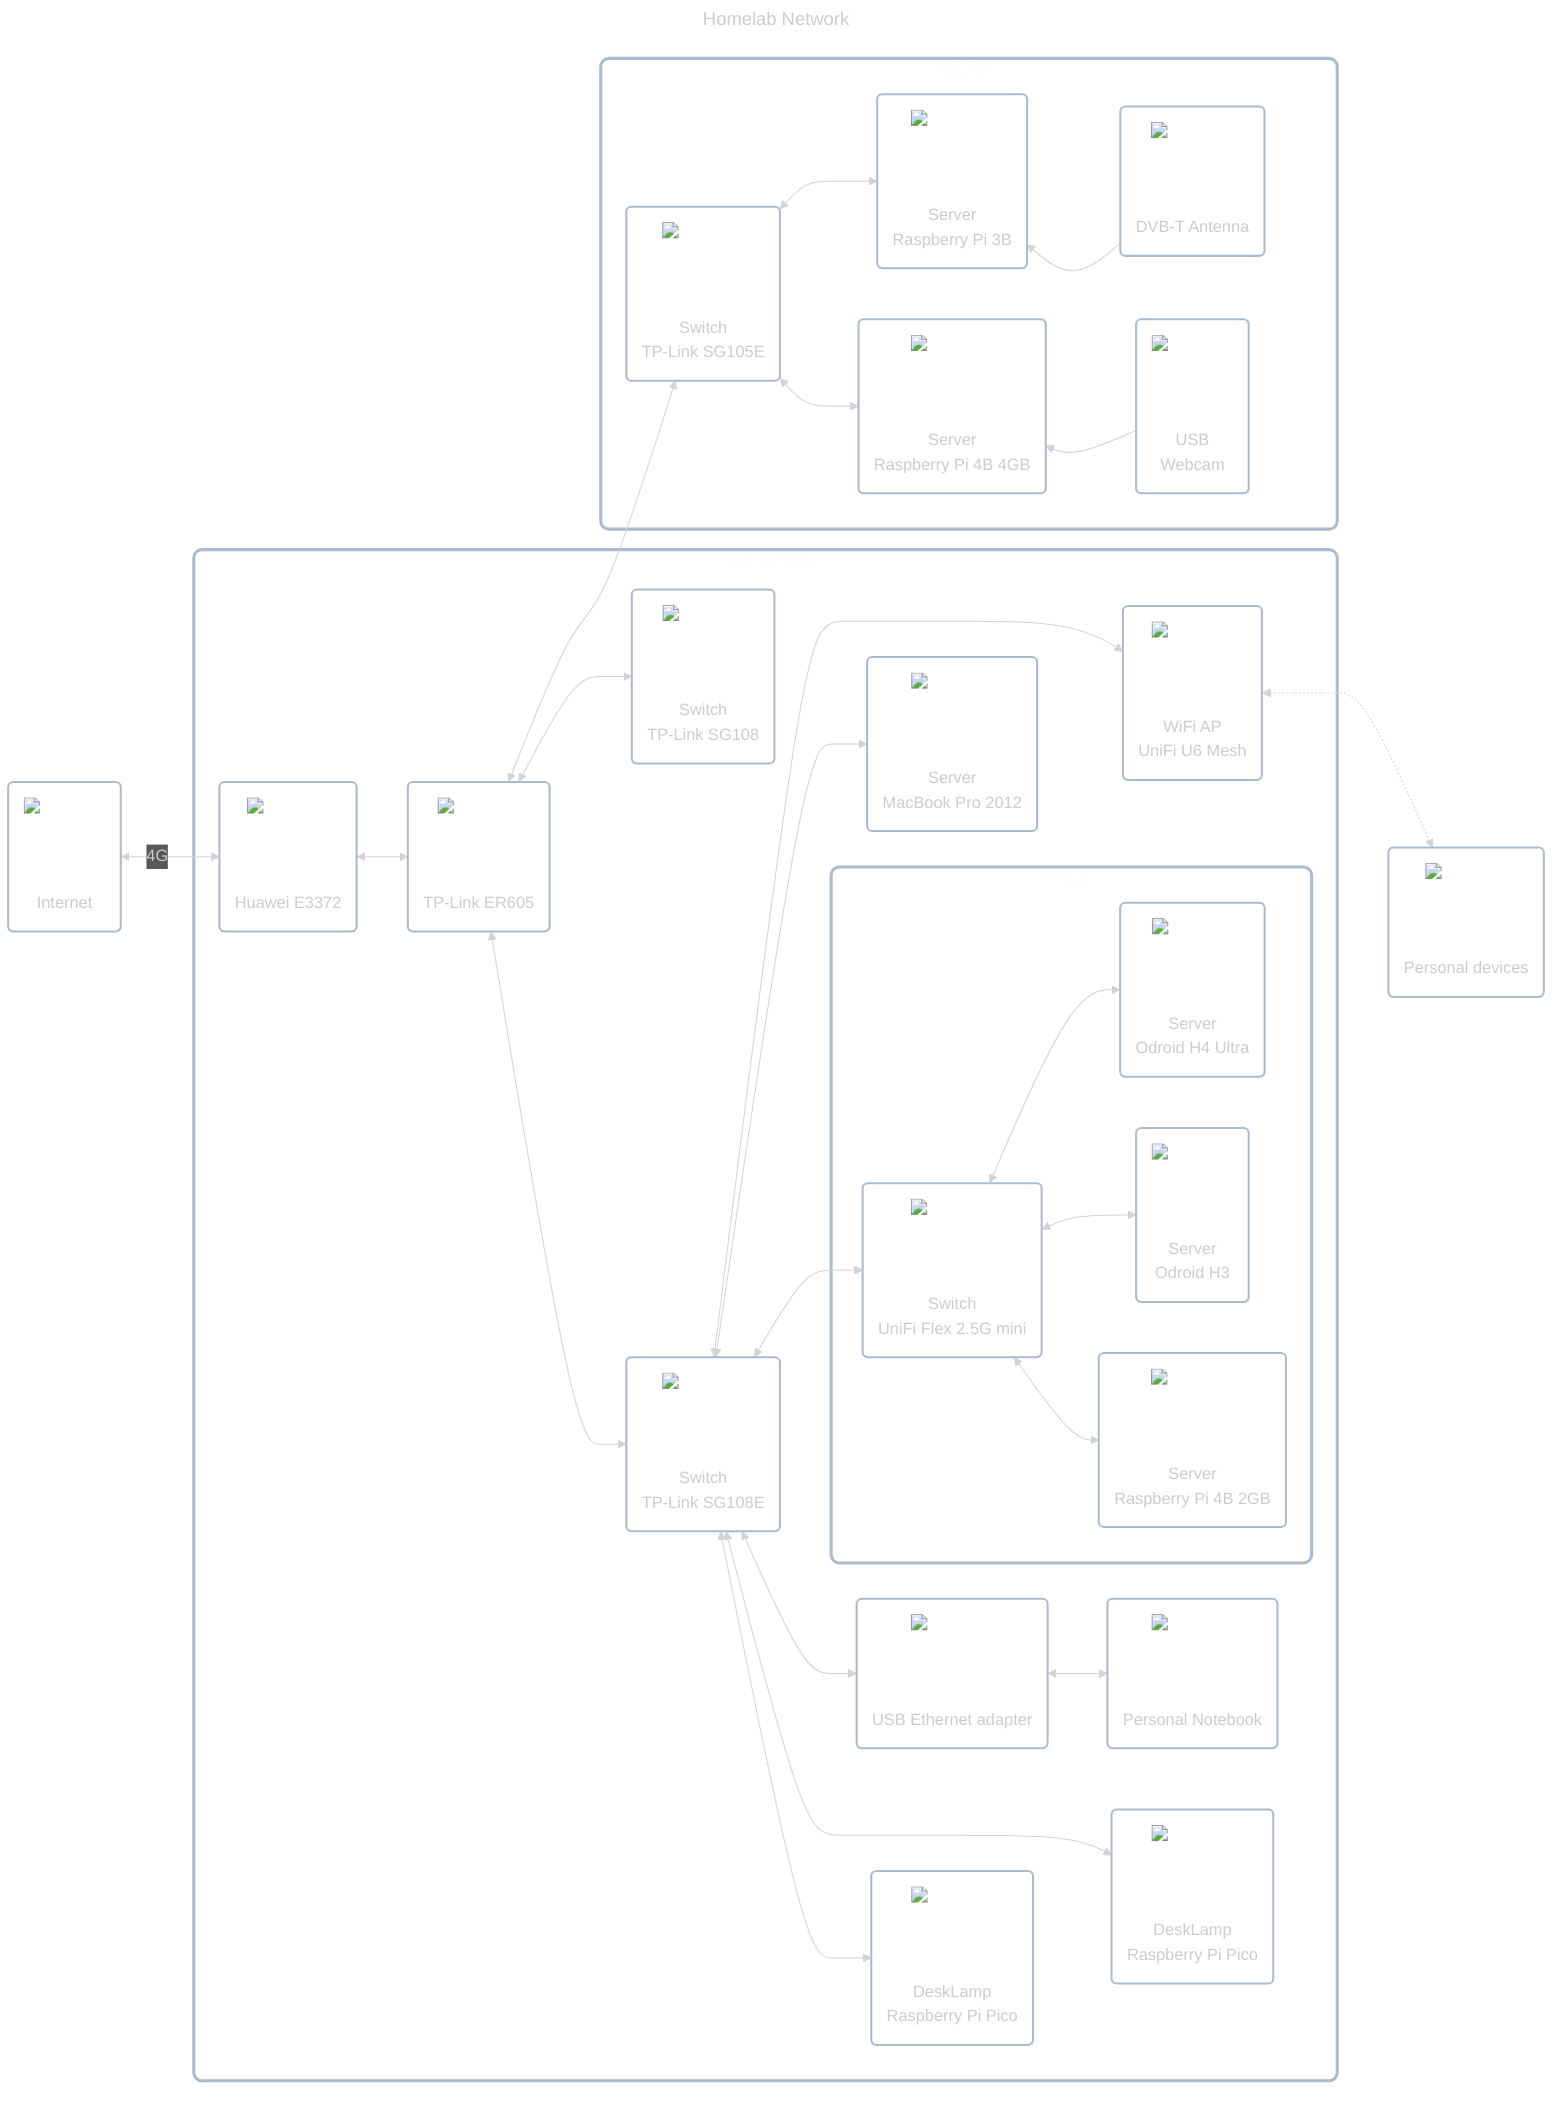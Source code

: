 ---
title: Homelab Network
config:
    theme: dark
---

flowchart LR
    classDef cluster fill:#ffffff00,stroke:#aabbccff,stroke-width:3px,rx:8px,ry:8px;
    classDef node fill:#ffffff00,stroke:#aabbccff,stroke-width:2px,rx:5px,ry:5px;
    classDef no_border stroke:#ffffff00,stroke-width:0px;

    internet("<div style='position:relative;width:80px;height:80px;margin:0 auto;margin-bottom:0.75em'><img src='../../../../icons/cloud.png' style='min-width:80px;max-width:80px' /></div>Internet")

    subgraph living_room["Living Room"]
        lte_modem("<div style='position:relative;width:80px;height:80px;margin:0 auto;margin-bottom:0.75em'><img src='../../../../icons/usb-wifi.png' style='min-width:80px;max-width:80px' /></div>Huawei E3372")
        router("<div style='position:relative;width:80px;height:80px;margin:0 auto;margin-bottom:0.75em'><img src='../../../../icons/router.png' style='min-width:80px;max-width:80px' /></div>TP-Link ER605")
        switch_8_dumb("<div style='position:relative;width:80px;height:80px;margin:0 auto;margin-bottom:0.75em'><img src='../../../../icons/switch.png' style='min-width:80px;max-width:80px' /></div>Switch<br/>TP-Link SG108")
        switch_8_smart("<div style='position:relative;width:80px;height:80px;margin:0 auto;margin-bottom:0.75em'><img src='../../../../icons/switch.png' style='min-width:80px;max-width:80px' /></div>Switch<br/>TP-Link SG108E")
        unifi_u6_mesh("<div style='position:relative;width:80px;height:80px;margin:0 auto;margin-bottom:0.75em'><img src='../../../../icons/wifi-ap.png' style='min-width:80px;max-width:80px' /></div>WiFi AP<br/>UniFi U6 Mesh")
        usb_ethernet_adapter("<div style='position:relative;width:80px;height:80px;margin:0 auto;margin-bottom:0.75em'><img src='../../../../icons/usb.png' style='min-width:80px;max-width:80px' /></div>USB Ethernet adapter")
        personal_notebook("<div style='position:relative;width:80px;height:80px;margin:0 auto;margin-bottom:0.75em'><img src='../../../../icons/notebook.png' style='min-width:80px;max-width:80px' /></div>Personal Notebook")
        desklamp_1("<div style='position:relative;width:80px;height:80px;margin:0 auto;margin-bottom:0.75em'><img src='../../../../icons/lightbulb.png' style='min-width:80px;max-width:80px' /></div>DeskLamp<br/>Raspberry Pi Pico")
        desklamp_2("<div style='position:relative;width:80px;height:80px;margin:0 auto;margin-bottom:0.75em'><img src='../../../../icons/lightbulb.png' style='min-width:80px;max-width:80px' /></div>DeskLamp<br/>Raspberry Pi Pico")
        macbook_pro_2012("<div style='position:relative;width:80px;height:80px;margin:0 auto;margin-bottom:0.75em'><img src='../../../../icons/notebook.png' style='min-width:80px;max-width:80px' /></div>Server<br/>MacBook Pro 2012")

        subgraph rack["Rack"]
            odroid_h4_ultra("<div style='position:relative;width:80px;height:80px;margin:0 auto;margin-bottom:0.75em'><img src='../../../../icons/server-big.png' style='min-width:80px;max-width:80px' /></div>Server<br/>Odroid H4 Ultra")
            odroid_h3("<div style='position:relative;width:80px;height:80px;margin:0 auto;margin-bottom:0.75em'><img src='../../../../icons/server-big.png' style='min-width:80px;max-width:80px' /></div>Server<br/>Odroid H3")
            raspberry_pi_4b_2gb("<div style='position:relative;width:80px;height:80px;margin:0 auto;margin-bottom:0.75em'><img src='../../../../icons/server-small.png' style='min-width:80px;max-width:80px' /></div>Server<br/>Raspberry Pi 4B 2GB")
            switch_unifi_2g_mini("<div style='position:relative;width:80px;height:80px;margin:0 auto;margin-bottom:0.75em'><img src='../../../../icons/switch.png' style='min-width:80px;max-width:80px' /></div>Switch<br/>UniFi Flex 2.5G mini")
            switch_unifi_2g_mini <--> odroid_h4_ultra & odroid_h3 & raspberry_pi_4b_2gb
        end

        switch_8_smart <--> macbook_pro_2012 & unifi_u6_mesh & usb_ethernet_adapter & desklamp_1 & desklamp_2
        usb_ethernet_adapter <--> personal_notebook
        desklamp_1 ~~~ desklamp_2
        macbook_pro_2012 ~~~ unifi_u6_mesh
        switch_8_smart <--> switch_unifi_2g_mini
    end

    personal_devices("<div style='position:relative;width:80px;height:80px;margin:0 auto;margin-bottom:0.75em'><img src='../../../../icons/personal-devices.png' style='min-width:80px;max-width:80px' /></div>Personal devices")

    living_room ~~~ personal_devices
    unifi_u6_mesh <-.-> personal_devices

    subgraph kitchen["Kitchen"]
        switch_5_smart("<div style='position:relative;width:80px;height:80px;margin:0 auto;margin-bottom:0.75em'><img src='../../../../icons/switch.png' style='min-width:80px;max-width:80px' /></div>Switch<br/>TP-Link SG105E")
        raspberry_pi_3b("<div style='position:relative;width:80px;height:80px;margin:0 auto;margin-bottom:0.75em'><img src='../../../../icons/server-small.png' style='min-width:80px;max-width:80px' /></div>Server<br/>Raspberry Pi 3B")
        raspberry_pi_3b_antenna("<div style='position:relative;width:80px;height:80px;margin:0 auto;margin-bottom:0.75em'><img src='../../../../icons/antenna.png' style='min-width:80px;max-width:80px' /></div>DVB-T Antenna")
        raspberry_pi_4b_4gb("<div style='position:relative;width:80px;height:80px;margin:0 auto;margin-bottom:0.75em'><img src='../../../../icons/server-small.png' style='min-width:80px;max-width:80px' /></div>Server<br/>Raspberry Pi 4B 4GB")
        webcamera("<div style='position:relative;width:80px;height:80px;margin:0 auto;margin-bottom:0.75em'><img src='../../../../icons/webcamera.png' style='min-width:80px;max-width:80px' /></div>USB<br/>Webcam")
        switch_5_smart <--> raspberry_pi_3b & raspberry_pi_4b_4gb
        raspberry_pi_3b ~~~ raspberry_pi_3b_antenna --> raspberry_pi_3b
        raspberry_pi_4b_4gb ~~~ webcamera --> raspberry_pi_4b_4gb
    end

    internet <-->|4G| lte_modem <--> router
    router <--> switch_5_smart & switch_8_dumb & switch_8_smart

    %% living_room ~~~ kitchen